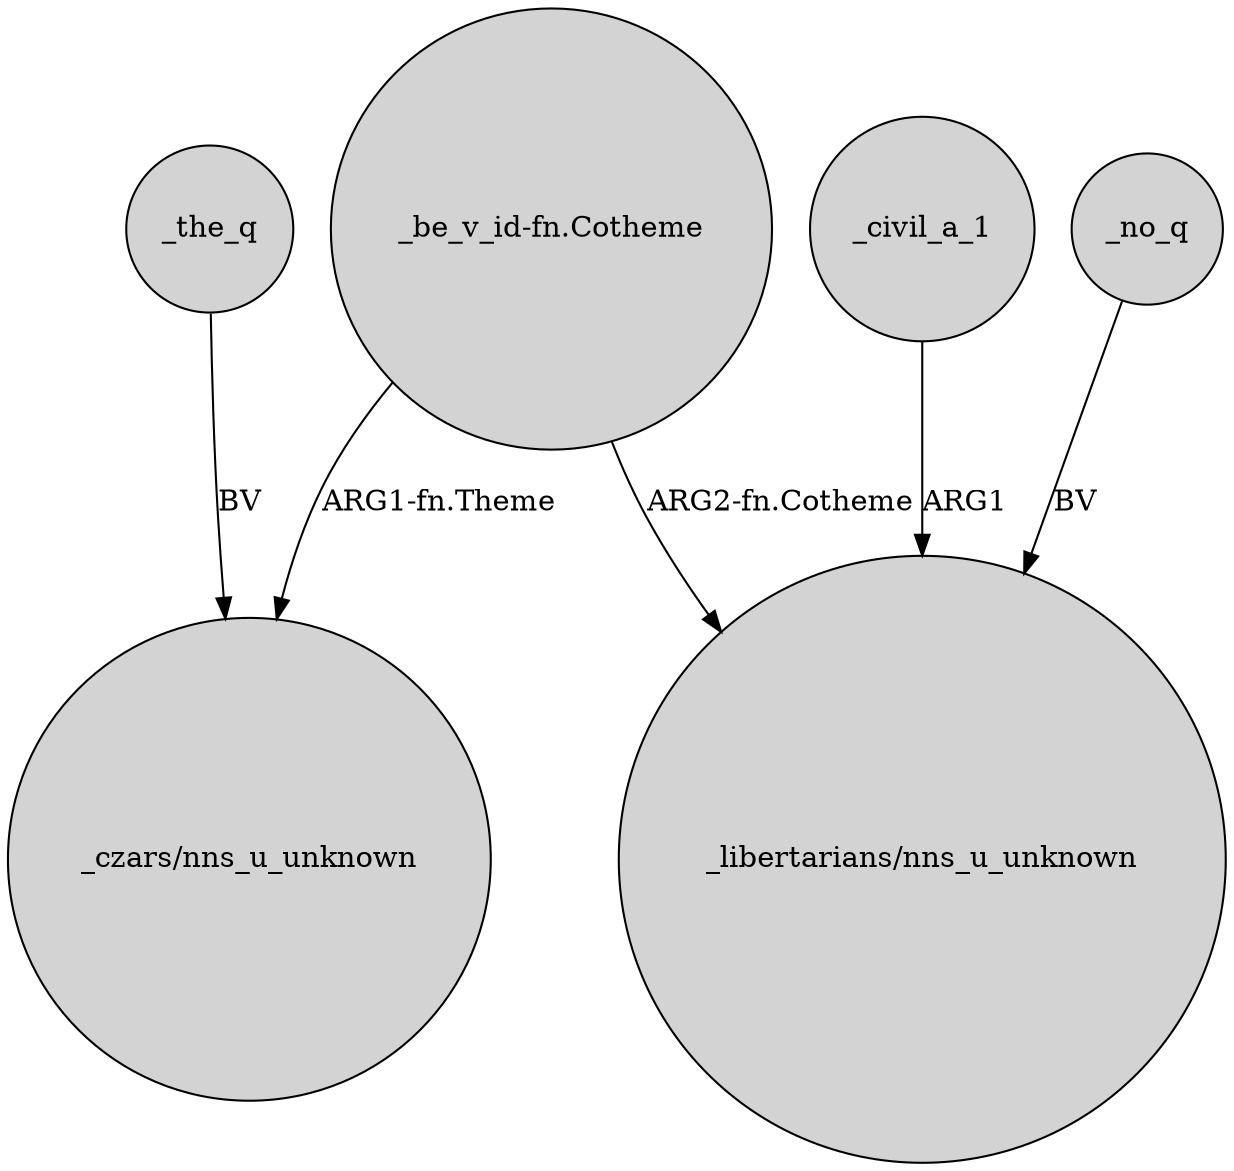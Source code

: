 digraph {
	node [shape=circle style=filled]
	_the_q -> "_czars/nns_u_unknown" [label=BV]
	_civil_a_1 -> "_libertarians/nns_u_unknown" [label=ARG1]
	"_be_v_id-fn.Cotheme" -> "_libertarians/nns_u_unknown" [label="ARG2-fn.Cotheme"]
	"_be_v_id-fn.Cotheme" -> "_czars/nns_u_unknown" [label="ARG1-fn.Theme"]
	_no_q -> "_libertarians/nns_u_unknown" [label=BV]
}
